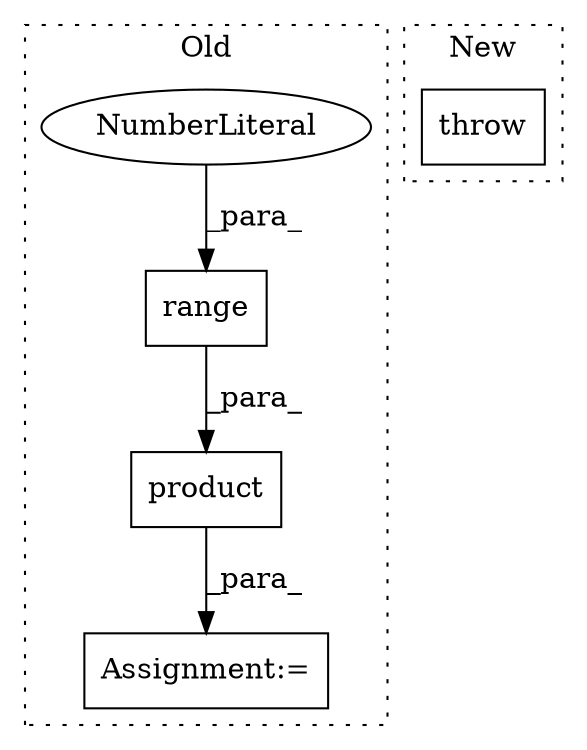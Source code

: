 digraph G {
subgraph cluster0 {
1 [label="product" a="32" s="9307,9457" l="19,-5" shape="box"];
3 [label="range" a="32" s="9414,9439" l="6,1" shape="box"];
4 [label="NumberLiteral" a="34" s="9420" l="1" shape="ellipse"];
5 [label="Assignment:=" a="7" s="9773" l="1" shape="box"];
label = "Old";
style="dotted";
}
subgraph cluster1 {
2 [label="throw" a="53" s="10278" l="6" shape="box"];
label = "New";
style="dotted";
}
1 -> 5 [label="_para_"];
3 -> 1 [label="_para_"];
4 -> 3 [label="_para_"];
}